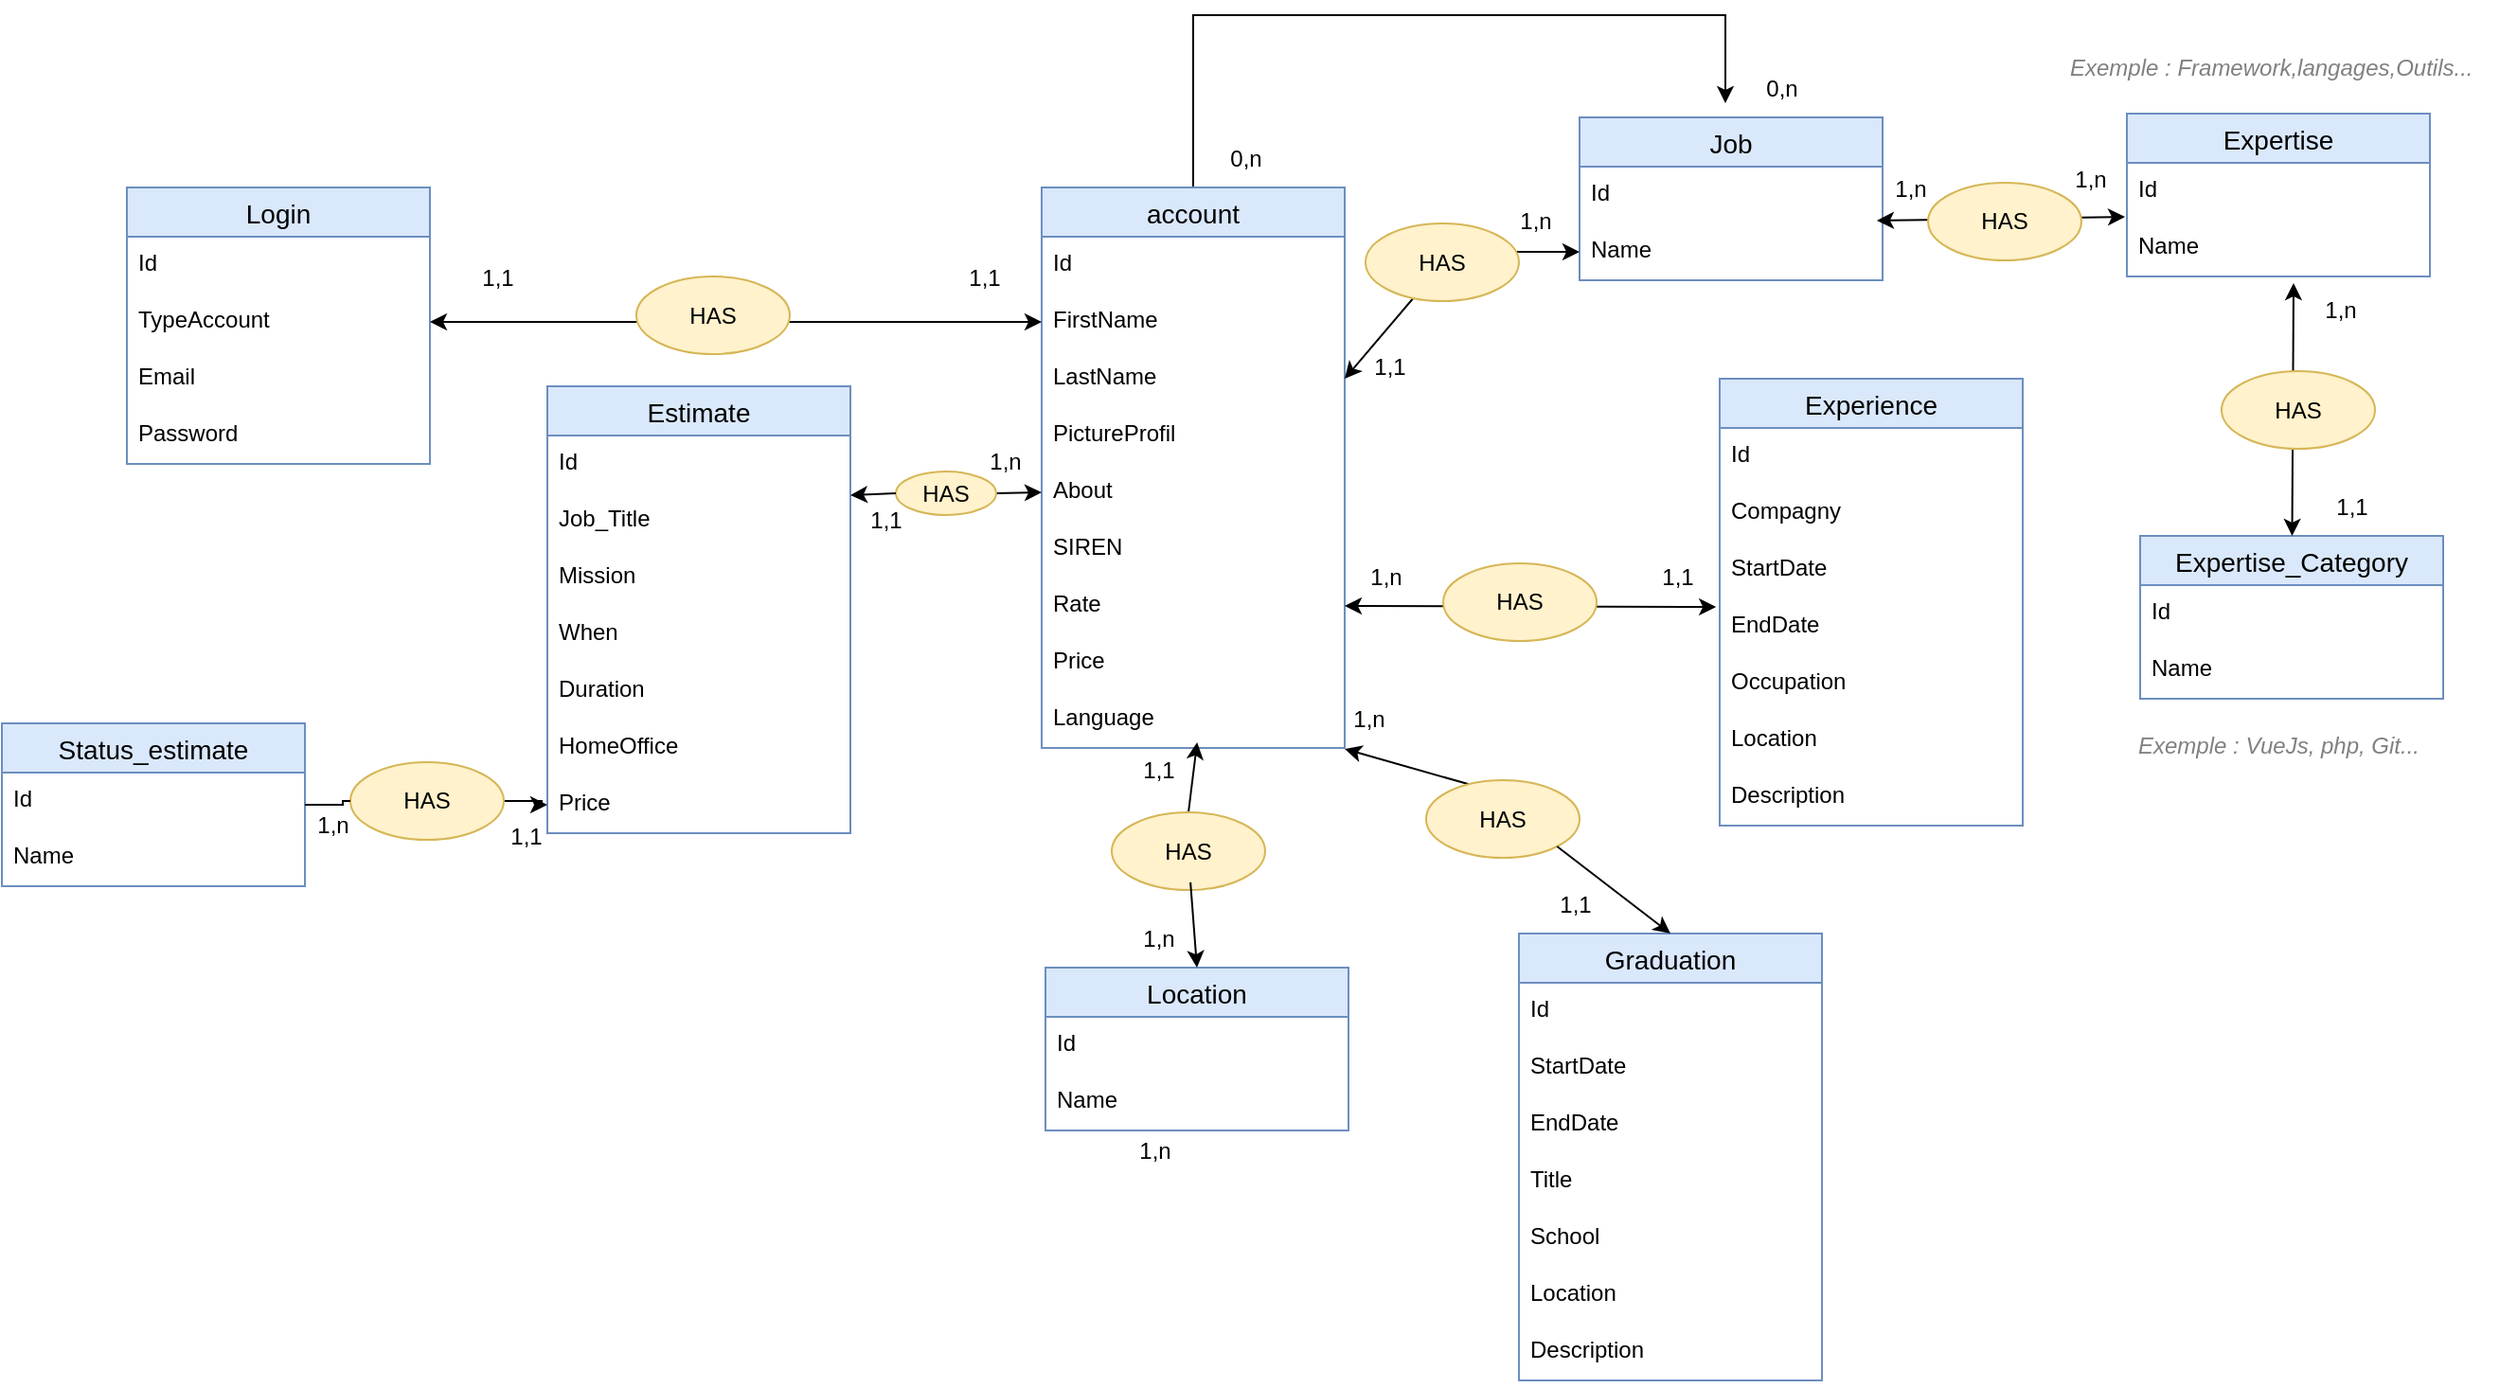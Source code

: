 <mxfile version="17.1.2" type="device" pages="2"><diagram id="mVigwQWhMpdKdHefaD68" name="MCD"><mxGraphModel dx="1438" dy="985" grid="0" gridSize="10" guides="1" tooltips="1" connect="1" arrows="1" fold="1" page="0" pageScale="1" pageWidth="827" pageHeight="1169" math="0" shadow="0"><root><mxCell id="0"/><mxCell id="1" parent="0"/><mxCell id="IZ_guCKE3eKfIHXnUlwK-1" value="Location" style="swimlane;fontStyle=0;childLayout=stackLayout;horizontal=1;startSize=26;horizontalStack=0;resizeParent=1;resizeParentMax=0;resizeLast=0;collapsible=1;marginBottom=0;align=center;fontSize=14;fillColor=#dae8fc;strokeColor=#6c8ebf;" parent="1" vertex="1"><mxGeometry x="287" y="274" width="160" height="86" as="geometry"/></mxCell><mxCell id="IZ_guCKE3eKfIHXnUlwK-2" value="Id" style="text;strokeColor=none;fillColor=none;spacingLeft=4;spacingRight=4;overflow=hidden;rotatable=0;points=[[0,0.5],[1,0.5]];portConstraint=eastwest;fontSize=12;" parent="IZ_guCKE3eKfIHXnUlwK-1" vertex="1"><mxGeometry y="26" width="160" height="30" as="geometry"/></mxCell><mxCell id="IZ_guCKE3eKfIHXnUlwK-3" value="Name" style="text;strokeColor=none;fillColor=none;spacingLeft=4;spacingRight=4;overflow=hidden;rotatable=0;points=[[0,0.5],[1,0.5]];portConstraint=eastwest;fontSize=12;" parent="IZ_guCKE3eKfIHXnUlwK-1" vertex="1"><mxGeometry y="56" width="160" height="30" as="geometry"/></mxCell><mxCell id="IZ_guCKE3eKfIHXnUlwK-5" value="Job" style="swimlane;fontStyle=0;childLayout=stackLayout;horizontal=1;startSize=26;horizontalStack=0;resizeParent=1;resizeParentMax=0;resizeLast=0;collapsible=1;marginBottom=0;align=center;fontSize=14;fillColor=#dae8fc;strokeColor=#6c8ebf;" parent="1" vertex="1"><mxGeometry x="569" y="-175" width="160" height="86" as="geometry"/></mxCell><mxCell id="IZ_guCKE3eKfIHXnUlwK-6" value="Id" style="text;strokeColor=none;fillColor=none;spacingLeft=4;spacingRight=4;overflow=hidden;rotatable=0;points=[[0,0.5],[1,0.5]];portConstraint=eastwest;fontSize=12;" parent="IZ_guCKE3eKfIHXnUlwK-5" vertex="1"><mxGeometry y="26" width="160" height="30" as="geometry"/></mxCell><mxCell id="IZ_guCKE3eKfIHXnUlwK-7" value="Name" style="text;strokeColor=none;fillColor=none;spacingLeft=4;spacingRight=4;overflow=hidden;rotatable=0;points=[[0,0.5],[1,0.5]];portConstraint=eastwest;fontSize=12;" parent="IZ_guCKE3eKfIHXnUlwK-5" vertex="1"><mxGeometry y="56" width="160" height="30" as="geometry"/></mxCell><mxCell id="TagqYiQ91vxFry6hOGJ6-1" style="edgeStyle=orthogonalEdgeStyle;rounded=0;orthogonalLoop=1;jettySize=auto;html=1;entryX=0;entryY=0.75;entryDx=0;entryDy=0;" edge="1" parent="1" source="IZ_guCKE3eKfIHXnUlwK-9" target="ZhbzlIK5PnIrfzqopKbt-7"><mxGeometry relative="1" as="geometry"><Array as="points"><mxPoint x="365" y="-229"/><mxPoint x="646" y="-229"/></Array></mxGeometry></mxCell><mxCell id="IZ_guCKE3eKfIHXnUlwK-9" value="account" style="swimlane;fontStyle=0;childLayout=stackLayout;horizontal=1;startSize=26;horizontalStack=0;resizeParent=1;resizeParentMax=0;resizeLast=0;collapsible=1;marginBottom=0;align=center;fontSize=14;fillColor=#dae8fc;strokeColor=#6c8ebf;" parent="1" vertex="1"><mxGeometry x="285" y="-138" width="160" height="296" as="geometry"/></mxCell><mxCell id="IZ_guCKE3eKfIHXnUlwK-10" value="Id" style="text;strokeColor=none;fillColor=none;spacingLeft=4;spacingRight=4;overflow=hidden;rotatable=0;points=[[0,0.5],[1,0.5]];portConstraint=eastwest;fontSize=12;" parent="IZ_guCKE3eKfIHXnUlwK-9" vertex="1"><mxGeometry y="26" width="160" height="30" as="geometry"/></mxCell><mxCell id="IZ_guCKE3eKfIHXnUlwK-11" value="FirstName" style="text;strokeColor=none;fillColor=none;spacingLeft=4;spacingRight=4;overflow=hidden;rotatable=0;points=[[0,0.5],[1,0.5]];portConstraint=eastwest;fontSize=12;" parent="IZ_guCKE3eKfIHXnUlwK-9" vertex="1"><mxGeometry y="56" width="160" height="30" as="geometry"/></mxCell><mxCell id="IZ_guCKE3eKfIHXnUlwK-12" value="LastName" style="text;strokeColor=none;fillColor=none;spacingLeft=4;spacingRight=4;overflow=hidden;rotatable=0;points=[[0,0.5],[1,0.5]];portConstraint=eastwest;fontSize=12;" parent="IZ_guCKE3eKfIHXnUlwK-9" vertex="1"><mxGeometry y="86" width="160" height="30" as="geometry"/></mxCell><mxCell id="IZ_guCKE3eKfIHXnUlwK-14" value="PictureProfil" style="text;strokeColor=none;fillColor=none;spacingLeft=4;spacingRight=4;overflow=hidden;rotatable=0;points=[[0,0.5],[1,0.5]];portConstraint=eastwest;fontSize=12;" parent="IZ_guCKE3eKfIHXnUlwK-9" vertex="1"><mxGeometry y="116" width="160" height="30" as="geometry"/></mxCell><mxCell id="IZ_guCKE3eKfIHXnUlwK-42" value="About" style="text;strokeColor=none;fillColor=none;spacingLeft=4;spacingRight=4;overflow=hidden;rotatable=0;points=[[0,0.5],[1,0.5]];portConstraint=eastwest;fontSize=12;" parent="IZ_guCKE3eKfIHXnUlwK-9" vertex="1"><mxGeometry y="146" width="160" height="30" as="geometry"/></mxCell><mxCell id="IZ_guCKE3eKfIHXnUlwK-82" value="SIREN" style="text;strokeColor=none;fillColor=none;spacingLeft=4;spacingRight=4;overflow=hidden;rotatable=0;points=[[0,0.5],[1,0.5]];portConstraint=eastwest;fontSize=12;" parent="IZ_guCKE3eKfIHXnUlwK-9" vertex="1"><mxGeometry y="176" width="160" height="30" as="geometry"/></mxCell><mxCell id="IZ_guCKE3eKfIHXnUlwK-84" value="Rate" style="text;strokeColor=none;fillColor=none;spacingLeft=4;spacingRight=4;overflow=hidden;rotatable=0;points=[[0,0.5],[1,0.5]];portConstraint=eastwest;fontSize=12;" parent="IZ_guCKE3eKfIHXnUlwK-9" vertex="1"><mxGeometry y="206" width="160" height="30" as="geometry"/></mxCell><mxCell id="IZ_guCKE3eKfIHXnUlwK-20" value="Price" style="text;strokeColor=none;fillColor=none;spacingLeft=4;spacingRight=4;overflow=hidden;rotatable=0;points=[[0,0.5],[1,0.5]];portConstraint=eastwest;fontSize=12;" parent="IZ_guCKE3eKfIHXnUlwK-9" vertex="1"><mxGeometry y="236" width="160" height="30" as="geometry"/></mxCell><mxCell id="IZ_guCKE3eKfIHXnUlwK-101" value="Language" style="text;strokeColor=none;fillColor=none;spacingLeft=4;spacingRight=4;overflow=hidden;rotatable=0;points=[[0,0.5],[1,0.5]];portConstraint=eastwest;fontSize=12;" parent="IZ_guCKE3eKfIHXnUlwK-9" vertex="1"><mxGeometry y="266" width="160" height="30" as="geometry"/></mxCell><mxCell id="IZ_guCKE3eKfIHXnUlwK-16" value="Login" style="swimlane;fontStyle=0;childLayout=stackLayout;horizontal=1;startSize=26;horizontalStack=0;resizeParent=1;resizeParentMax=0;resizeLast=0;collapsible=1;marginBottom=0;align=center;fontSize=14;fillColor=#dae8fc;strokeColor=#6c8ebf;" parent="1" vertex="1"><mxGeometry x="-198" y="-138" width="160" height="146" as="geometry"/></mxCell><mxCell id="IZ_guCKE3eKfIHXnUlwK-17" value="Id" style="text;strokeColor=none;fillColor=none;spacingLeft=4;spacingRight=4;overflow=hidden;rotatable=0;points=[[0,0.5],[1,0.5]];portConstraint=eastwest;fontSize=12;" parent="IZ_guCKE3eKfIHXnUlwK-16" vertex="1"><mxGeometry y="26" width="160" height="30" as="geometry"/></mxCell><mxCell id="IZ_guCKE3eKfIHXnUlwK-18" value="TypeAccount" style="text;strokeColor=none;fillColor=none;spacingLeft=4;spacingRight=4;overflow=hidden;rotatable=0;points=[[0,0.5],[1,0.5]];portConstraint=eastwest;fontSize=12;" parent="IZ_guCKE3eKfIHXnUlwK-16" vertex="1"><mxGeometry y="56" width="160" height="30" as="geometry"/></mxCell><mxCell id="IZ_guCKE3eKfIHXnUlwK-69" value="Email" style="text;strokeColor=none;fillColor=none;spacingLeft=4;spacingRight=4;overflow=hidden;rotatable=0;points=[[0,0.5],[1,0.5]];portConstraint=eastwest;fontSize=12;" parent="IZ_guCKE3eKfIHXnUlwK-16" vertex="1"><mxGeometry y="86" width="160" height="30" as="geometry"/></mxCell><mxCell id="IZ_guCKE3eKfIHXnUlwK-19" value="Password" style="text;strokeColor=none;fillColor=none;spacingLeft=4;spacingRight=4;overflow=hidden;rotatable=0;points=[[0,0.5],[1,0.5]];portConstraint=eastwest;fontSize=12;" parent="IZ_guCKE3eKfIHXnUlwK-16" vertex="1"><mxGeometry y="116" width="160" height="30" as="geometry"/></mxCell><mxCell id="IZ_guCKE3eKfIHXnUlwK-21" value="Experience" style="swimlane;fontStyle=0;childLayout=stackLayout;horizontal=1;startSize=26;horizontalStack=0;resizeParent=1;resizeParentMax=0;resizeLast=0;collapsible=1;marginBottom=0;align=center;fontSize=14;fillColor=#dae8fc;strokeColor=#6c8ebf;" parent="1" vertex="1"><mxGeometry x="643" y="-37" width="160" height="236" as="geometry"/></mxCell><mxCell id="IZ_guCKE3eKfIHXnUlwK-22" value="Id" style="text;strokeColor=none;fillColor=none;spacingLeft=4;spacingRight=4;overflow=hidden;rotatable=0;points=[[0,0.5],[1,0.5]];portConstraint=eastwest;fontSize=12;" parent="IZ_guCKE3eKfIHXnUlwK-21" vertex="1"><mxGeometry y="26" width="160" height="30" as="geometry"/></mxCell><mxCell id="IZ_guCKE3eKfIHXnUlwK-23" value="Compagny" style="text;strokeColor=none;fillColor=none;spacingLeft=4;spacingRight=4;overflow=hidden;rotatable=0;points=[[0,0.5],[1,0.5]];portConstraint=eastwest;fontSize=12;" parent="IZ_guCKE3eKfIHXnUlwK-21" vertex="1"><mxGeometry y="56" width="160" height="30" as="geometry"/></mxCell><mxCell id="IZ_guCKE3eKfIHXnUlwK-24" value="StartDate" style="text;strokeColor=none;fillColor=none;spacingLeft=4;spacingRight=4;overflow=hidden;rotatable=0;points=[[0,0.5],[1,0.5]];portConstraint=eastwest;fontSize=12;" parent="IZ_guCKE3eKfIHXnUlwK-21" vertex="1"><mxGeometry y="86" width="160" height="30" as="geometry"/></mxCell><mxCell id="IZ_guCKE3eKfIHXnUlwK-25" value="EndDate" style="text;strokeColor=none;fillColor=none;spacingLeft=4;spacingRight=4;overflow=hidden;rotatable=0;points=[[0,0.5],[1,0.5]];portConstraint=eastwest;fontSize=12;" parent="IZ_guCKE3eKfIHXnUlwK-21" vertex="1"><mxGeometry y="116" width="160" height="30" as="geometry"/></mxCell><mxCell id="IZ_guCKE3eKfIHXnUlwK-26" value="Occupation" style="text;strokeColor=none;fillColor=none;spacingLeft=4;spacingRight=4;overflow=hidden;rotatable=0;points=[[0,0.5],[1,0.5]];portConstraint=eastwest;fontSize=12;" parent="IZ_guCKE3eKfIHXnUlwK-21" vertex="1"><mxGeometry y="146" width="160" height="30" as="geometry"/></mxCell><mxCell id="IZ_guCKE3eKfIHXnUlwK-27" value="Location" style="text;strokeColor=none;fillColor=none;spacingLeft=4;spacingRight=4;overflow=hidden;rotatable=0;points=[[0,0.5],[1,0.5]];portConstraint=eastwest;fontSize=12;" parent="IZ_guCKE3eKfIHXnUlwK-21" vertex="1"><mxGeometry y="176" width="160" height="30" as="geometry"/></mxCell><mxCell id="IZ_guCKE3eKfIHXnUlwK-28" value="Description" style="text;strokeColor=none;fillColor=none;spacingLeft=4;spacingRight=4;overflow=hidden;rotatable=0;points=[[0,0.5],[1,0.5]];portConstraint=eastwest;fontSize=12;" parent="IZ_guCKE3eKfIHXnUlwK-21" vertex="1"><mxGeometry y="206" width="160" height="30" as="geometry"/></mxCell><mxCell id="IZ_guCKE3eKfIHXnUlwK-43" value="Expertise" style="swimlane;fontStyle=0;childLayout=stackLayout;horizontal=1;startSize=26;horizontalStack=0;resizeParent=1;resizeParentMax=0;resizeLast=0;collapsible=1;marginBottom=0;align=center;fontSize=14;fillColor=#dae8fc;strokeColor=#6c8ebf;" parent="1" vertex="1"><mxGeometry x="858" y="-177" width="160" height="86" as="geometry"/></mxCell><mxCell id="IZ_guCKE3eKfIHXnUlwK-44" value="Id" style="text;strokeColor=none;fillColor=none;spacingLeft=4;spacingRight=4;overflow=hidden;rotatable=0;points=[[0,0.5],[1,0.5]];portConstraint=eastwest;fontSize=12;" parent="IZ_guCKE3eKfIHXnUlwK-43" vertex="1"><mxGeometry y="26" width="160" height="30" as="geometry"/></mxCell><mxCell id="IZ_guCKE3eKfIHXnUlwK-50" value="Name" style="text;strokeColor=none;fillColor=none;spacingLeft=4;spacingRight=4;overflow=hidden;rotatable=0;points=[[0,0.5],[1,0.5]];portConstraint=eastwest;fontSize=12;" parent="IZ_guCKE3eKfIHXnUlwK-43" vertex="1"><mxGeometry y="56" width="160" height="30" as="geometry"/></mxCell><mxCell id="IZ_guCKE3eKfIHXnUlwK-61" value="Expertise_Category" style="swimlane;fontStyle=0;childLayout=stackLayout;horizontal=1;startSize=26;horizontalStack=0;resizeParent=1;resizeParentMax=0;resizeLast=0;collapsible=1;marginBottom=0;align=center;fontSize=14;fillColor=#dae8fc;strokeColor=#6c8ebf;" parent="1" vertex="1"><mxGeometry x="865" y="46" width="160" height="86" as="geometry"/></mxCell><mxCell id="IZ_guCKE3eKfIHXnUlwK-62" value="Id" style="text;strokeColor=none;fillColor=none;spacingLeft=4;spacingRight=4;overflow=hidden;rotatable=0;points=[[0,0.5],[1,0.5]];portConstraint=eastwest;fontSize=12;" parent="IZ_guCKE3eKfIHXnUlwK-61" vertex="1"><mxGeometry y="26" width="160" height="30" as="geometry"/></mxCell><mxCell id="IZ_guCKE3eKfIHXnUlwK-63" value="Name" style="text;strokeColor=none;fillColor=none;spacingLeft=4;spacingRight=4;overflow=hidden;rotatable=0;points=[[0,0.5],[1,0.5]];portConstraint=eastwest;fontSize=12;" parent="IZ_guCKE3eKfIHXnUlwK-61" vertex="1"><mxGeometry y="56" width="160" height="30" as="geometry"/></mxCell><mxCell id="IZ_guCKE3eKfIHXnUlwK-65" value="Exemple : Framework,langages,Outils..." style="text;strokeColor=none;fillColor=none;spacingLeft=4;spacingRight=4;overflow=hidden;rotatable=0;points=[[0,0.5],[1,0.5]];portConstraint=eastwest;fontSize=12;fontColor=#808080;fontStyle=2" parent="1" vertex="1"><mxGeometry x="822" y="-215" width="232" height="30" as="geometry"/></mxCell><mxCell id="IZ_guCKE3eKfIHXnUlwK-66" value="Exemple : VueJs, php, Git..." style="text;strokeColor=none;fillColor=none;spacingLeft=4;spacingRight=4;overflow=hidden;rotatable=0;points=[[0,0.5],[1,0.5]];portConstraint=eastwest;fontSize=12;fontColor=#808080;fontStyle=2" parent="1" vertex="1"><mxGeometry x="858" y="143" width="196" height="30" as="geometry"/></mxCell><mxCell id="IZ_guCKE3eKfIHXnUlwK-70" value="Graduation" style="swimlane;fontStyle=0;childLayout=stackLayout;horizontal=1;startSize=26;horizontalStack=0;resizeParent=1;resizeParentMax=0;resizeLast=0;collapsible=1;marginBottom=0;align=center;fontSize=14;fillColor=#dae8fc;strokeColor=#6c8ebf;" parent="1" vertex="1"><mxGeometry x="537" y="256" width="160" height="236" as="geometry"/></mxCell><mxCell id="IZ_guCKE3eKfIHXnUlwK-71" value="Id" style="text;strokeColor=none;fillColor=none;spacingLeft=4;spacingRight=4;overflow=hidden;rotatable=0;points=[[0,0.5],[1,0.5]];portConstraint=eastwest;fontSize=12;" parent="IZ_guCKE3eKfIHXnUlwK-70" vertex="1"><mxGeometry y="26" width="160" height="30" as="geometry"/></mxCell><mxCell id="IZ_guCKE3eKfIHXnUlwK-73" value="StartDate" style="text;strokeColor=none;fillColor=none;spacingLeft=4;spacingRight=4;overflow=hidden;rotatable=0;points=[[0,0.5],[1,0.5]];portConstraint=eastwest;fontSize=12;" parent="IZ_guCKE3eKfIHXnUlwK-70" vertex="1"><mxGeometry y="56" width="160" height="30" as="geometry"/></mxCell><mxCell id="IZ_guCKE3eKfIHXnUlwK-74" value="EndDate" style="text;strokeColor=none;fillColor=none;spacingLeft=4;spacingRight=4;overflow=hidden;rotatable=0;points=[[0,0.5],[1,0.5]];portConstraint=eastwest;fontSize=12;" parent="IZ_guCKE3eKfIHXnUlwK-70" vertex="1"><mxGeometry y="86" width="160" height="30" as="geometry"/></mxCell><mxCell id="IZ_guCKE3eKfIHXnUlwK-75" value="Title" style="text;strokeColor=none;fillColor=none;spacingLeft=4;spacingRight=4;overflow=hidden;rotatable=0;points=[[0,0.5],[1,0.5]];portConstraint=eastwest;fontSize=12;" parent="IZ_guCKE3eKfIHXnUlwK-70" vertex="1"><mxGeometry y="116" width="160" height="30" as="geometry"/></mxCell><mxCell id="IZ_guCKE3eKfIHXnUlwK-78" value="School" style="text;strokeColor=none;fillColor=none;spacingLeft=4;spacingRight=4;overflow=hidden;rotatable=0;points=[[0,0.5],[1,0.5]];portConstraint=eastwest;fontSize=12;" parent="IZ_guCKE3eKfIHXnUlwK-70" vertex="1"><mxGeometry y="146" width="160" height="30" as="geometry"/></mxCell><mxCell id="IZ_guCKE3eKfIHXnUlwK-76" value="Location" style="text;strokeColor=none;fillColor=none;spacingLeft=4;spacingRight=4;overflow=hidden;rotatable=0;points=[[0,0.5],[1,0.5]];portConstraint=eastwest;fontSize=12;" parent="IZ_guCKE3eKfIHXnUlwK-70" vertex="1"><mxGeometry y="176" width="160" height="30" as="geometry"/></mxCell><mxCell id="IZ_guCKE3eKfIHXnUlwK-77" value="Description" style="text;strokeColor=none;fillColor=none;spacingLeft=4;spacingRight=4;overflow=hidden;rotatable=0;points=[[0,0.5],[1,0.5]];portConstraint=eastwest;fontSize=12;" parent="IZ_guCKE3eKfIHXnUlwK-70" vertex="1"><mxGeometry y="206" width="160" height="30" as="geometry"/></mxCell><mxCell id="IZ_guCKE3eKfIHXnUlwK-88" value="Estimate" style="swimlane;fontStyle=0;childLayout=stackLayout;horizontal=1;startSize=26;horizontalStack=0;resizeParent=1;resizeParentMax=0;resizeLast=0;collapsible=1;marginBottom=0;align=center;fontSize=14;fillColor=#dae8fc;strokeColor=#6c8ebf;" parent="1" vertex="1"><mxGeometry x="24" y="-33" width="160" height="236" as="geometry"/></mxCell><mxCell id="IZ_guCKE3eKfIHXnUlwK-89" value="Id" style="text;strokeColor=none;fillColor=none;spacingLeft=4;spacingRight=4;overflow=hidden;rotatable=0;points=[[0,0.5],[1,0.5]];portConstraint=eastwest;fontSize=12;" parent="IZ_guCKE3eKfIHXnUlwK-88" vertex="1"><mxGeometry y="26" width="160" height="30" as="geometry"/></mxCell><mxCell id="IZ_guCKE3eKfIHXnUlwK-90" value="Job_Title" style="text;strokeColor=none;fillColor=none;spacingLeft=4;spacingRight=4;overflow=hidden;rotatable=0;points=[[0,0.5],[1,0.5]];portConstraint=eastwest;fontSize=12;" parent="IZ_guCKE3eKfIHXnUlwK-88" vertex="1"><mxGeometry y="56" width="160" height="30" as="geometry"/></mxCell><mxCell id="IZ_guCKE3eKfIHXnUlwK-91" value="Mission" style="text;strokeColor=none;fillColor=none;spacingLeft=4;spacingRight=4;overflow=hidden;rotatable=0;points=[[0,0.5],[1,0.5]];portConstraint=eastwest;fontSize=12;" parent="IZ_guCKE3eKfIHXnUlwK-88" vertex="1"><mxGeometry y="86" width="160" height="30" as="geometry"/></mxCell><mxCell id="IZ_guCKE3eKfIHXnUlwK-93" value="When" style="text;strokeColor=none;fillColor=none;spacingLeft=4;spacingRight=4;overflow=hidden;rotatable=0;points=[[0,0.5],[1,0.5]];portConstraint=eastwest;fontSize=12;" parent="IZ_guCKE3eKfIHXnUlwK-88" vertex="1"><mxGeometry y="116" width="160" height="30" as="geometry"/></mxCell><mxCell id="IZ_guCKE3eKfIHXnUlwK-94" value="Duration" style="text;strokeColor=none;fillColor=none;spacingLeft=4;spacingRight=4;overflow=hidden;rotatable=0;points=[[0,0.5],[1,0.5]];portConstraint=eastwest;fontSize=12;" parent="IZ_guCKE3eKfIHXnUlwK-88" vertex="1"><mxGeometry y="146" width="160" height="30" as="geometry"/></mxCell><mxCell id="IZ_guCKE3eKfIHXnUlwK-95" value="HomeOffice" style="text;strokeColor=none;fillColor=none;spacingLeft=4;spacingRight=4;overflow=hidden;rotatable=0;points=[[0,0.5],[1,0.5]];portConstraint=eastwest;fontSize=12;" parent="IZ_guCKE3eKfIHXnUlwK-88" vertex="1"><mxGeometry y="176" width="160" height="30" as="geometry"/></mxCell><mxCell id="IZ_guCKE3eKfIHXnUlwK-100" value="Price" style="text;strokeColor=none;fillColor=none;spacingLeft=4;spacingRight=4;overflow=hidden;rotatable=0;points=[[0,0.5],[1,0.5]];portConstraint=eastwest;fontSize=12;" parent="IZ_guCKE3eKfIHXnUlwK-88" vertex="1"><mxGeometry y="206" width="160" height="30" as="geometry"/></mxCell><mxCell id="IZ_guCKE3eKfIHXnUlwK-103" value="" style="endArrow=classic;startArrow=classic;html=1;rounded=0;fontColor=#808080;exitX=1;exitY=0.5;exitDx=0;exitDy=0;entryX=0;entryY=0.5;entryDx=0;entryDy=0;" parent="1" source="IZ_guCKE3eKfIHXnUlwK-18" target="IZ_guCKE3eKfIHXnUlwK-11" edge="1"><mxGeometry width="50" height="50" relative="1" as="geometry"><mxPoint x="420" y="301" as="sourcePoint"/><mxPoint x="470" y="251" as="targetPoint"/></mxGeometry></mxCell><mxCell id="IZ_guCKE3eKfIHXnUlwK-105" value="" style="endArrow=classic;startArrow=none;html=1;rounded=0;fontColor=#808080;entryX=0;entryY=0.5;entryDx=0;entryDy=0;exitX=1;exitY=0.5;exitDx=0;exitDy=0;" parent="1" source="IZ_guCKE3eKfIHXnUlwK-143" target="IZ_guCKE3eKfIHXnUlwK-42" edge="1"><mxGeometry width="50" height="50" relative="1" as="geometry"><mxPoint x="183" y="93" as="sourcePoint"/><mxPoint x="467" y="179" as="targetPoint"/></mxGeometry></mxCell><mxCell id="IZ_guCKE3eKfIHXnUlwK-107" value="" style="endArrow=classic;startArrow=none;html=1;rounded=0;fontColor=#808080;exitX=0.305;exitY=0.068;exitDx=0;exitDy=0;entryX=1;entryY=1.017;entryDx=0;entryDy=0;entryPerimeter=0;exitPerimeter=0;" parent="1" source="IZ_guCKE3eKfIHXnUlwK-149" target="IZ_guCKE3eKfIHXnUlwK-101" edge="1"><mxGeometry width="50" height="50" relative="1" as="geometry"><mxPoint x="417" y="229" as="sourcePoint"/><mxPoint x="392" y="212" as="targetPoint"/></mxGeometry></mxCell><mxCell id="IZ_guCKE3eKfIHXnUlwK-108" value="" style="endArrow=classic;startArrow=classic;html=1;rounded=0;fontColor=#808080;entryX=-0.012;entryY=0.15;entryDx=0;entryDy=0;entryPerimeter=0;exitX=1;exitY=0.5;exitDx=0;exitDy=0;" parent="1" source="IZ_guCKE3eKfIHXnUlwK-84" target="IZ_guCKE3eKfIHXnUlwK-25" edge="1"><mxGeometry width="50" height="50" relative="1" as="geometry"><mxPoint x="417" y="229" as="sourcePoint"/><mxPoint x="467" y="179" as="targetPoint"/></mxGeometry></mxCell><mxCell id="IZ_guCKE3eKfIHXnUlwK-110" value="" style="endArrow=classic;startArrow=classic;html=1;rounded=0;fontColor=#808080;entryX=0.55;entryY=1.117;entryDx=0;entryDy=0;entryPerimeter=0;" parent="1" source="IZ_guCKE3eKfIHXnUlwK-61" target="IZ_guCKE3eKfIHXnUlwK-50" edge="1"><mxGeometry width="50" height="50" relative="1" as="geometry"><mxPoint x="417" y="104" as="sourcePoint"/><mxPoint x="467" y="54" as="targetPoint"/></mxGeometry></mxCell><mxCell id="IZ_guCKE3eKfIHXnUlwK-111" value="" style="endArrow=classic;startArrow=none;html=1;rounded=0;fontColor=#808080;exitX=0.5;exitY=0;exitDx=0;exitDy=0;entryX=0.513;entryY=0.9;entryDx=0;entryDy=0;entryPerimeter=0;" parent="1" source="IZ_guCKE3eKfIHXnUlwK-145" target="IZ_guCKE3eKfIHXnUlwK-101" edge="1"><mxGeometry width="50" height="50" relative="1" as="geometry"><mxPoint x="417" y="229" as="sourcePoint"/><mxPoint x="467" y="179" as="targetPoint"/></mxGeometry></mxCell><mxCell id="IZ_guCKE3eKfIHXnUlwK-113" value="1,1" style="text;html=1;strokeColor=none;fillColor=none;align=center;verticalAlign=middle;whiteSpace=wrap;rounded=0;fontColor=#000000;" parent="1" vertex="1"><mxGeometry x="-32" y="-105" width="60" height="30" as="geometry"/></mxCell><mxCell id="IZ_guCKE3eKfIHXnUlwK-114" value="1,1" style="text;html=1;strokeColor=none;fillColor=none;align=center;verticalAlign=middle;whiteSpace=wrap;rounded=0;fontColor=#000000;" parent="1" vertex="1"><mxGeometry x="225" y="-105" width="60" height="30" as="geometry"/></mxCell><mxCell id="IZ_guCKE3eKfIHXnUlwK-117" value="1,1" style="text;html=1;strokeColor=none;fillColor=none;align=center;verticalAlign=middle;whiteSpace=wrap;rounded=0;fontColor=#000000;" parent="1" vertex="1"><mxGeometry x="173" y="23" width="60" height="30" as="geometry"/></mxCell><mxCell id="IZ_guCKE3eKfIHXnUlwK-119" value="1,1" style="text;html=1;strokeColor=none;fillColor=none;align=center;verticalAlign=middle;whiteSpace=wrap;rounded=0;fontColor=#000000;" parent="1" vertex="1"><mxGeometry x="317" y="155" width="60" height="30" as="geometry"/></mxCell><mxCell id="IZ_guCKE3eKfIHXnUlwK-120" value="1,n" style="text;html=1;strokeColor=none;fillColor=none;align=center;verticalAlign=middle;whiteSpace=wrap;rounded=0;fontColor=#000000;" parent="1" vertex="1"><mxGeometry x="317" y="244" width="60" height="30" as="geometry"/></mxCell><mxCell id="IZ_guCKE3eKfIHXnUlwK-121" value="1,n" style="text;html=1;strokeColor=none;fillColor=none;align=center;verticalAlign=middle;whiteSpace=wrap;rounded=0;fontColor=#000000;" parent="1" vertex="1"><mxGeometry x="315" y="356" width="60" height="30" as="geometry"/></mxCell><mxCell id="IZ_guCKE3eKfIHXnUlwK-123" value="1,1" style="text;html=1;strokeColor=none;fillColor=none;align=center;verticalAlign=middle;whiteSpace=wrap;rounded=0;fontColor=#000000;" parent="1" vertex="1"><mxGeometry x="537" y="226" width="60" height="30" as="geometry"/></mxCell><mxCell id="IZ_guCKE3eKfIHXnUlwK-124" value="1,n" style="text;html=1;strokeColor=none;fillColor=none;align=center;verticalAlign=middle;whiteSpace=wrap;rounded=0;fontColor=#000000;" parent="1" vertex="1"><mxGeometry x="437" y="135" width="42" height="16" as="geometry"/></mxCell><mxCell id="IZ_guCKE3eKfIHXnUlwK-125" value="1,n" style="text;html=1;strokeColor=none;fillColor=none;align=center;verticalAlign=middle;whiteSpace=wrap;rounded=0;fontColor=#000000;" parent="1" vertex="1"><mxGeometry x="437" y="53" width="60" height="30" as="geometry"/></mxCell><mxCell id="IZ_guCKE3eKfIHXnUlwK-127" value="1,1" style="text;html=1;strokeColor=none;fillColor=none;align=center;verticalAlign=middle;whiteSpace=wrap;rounded=0;fontColor=#000000;" parent="1" vertex="1"><mxGeometry x="591" y="53" width="60" height="30" as="geometry"/></mxCell><mxCell id="IZ_guCKE3eKfIHXnUlwK-128" value="1,1" style="text;html=1;strokeColor=none;fillColor=none;align=center;verticalAlign=middle;whiteSpace=wrap;rounded=0;fontColor=#000000;" parent="1" vertex="1"><mxGeometry x="439" y="-58" width="60" height="30" as="geometry"/></mxCell><mxCell id="IZ_guCKE3eKfIHXnUlwK-129" value="" style="endArrow=classic;startArrow=classic;html=1;rounded=0;fontColor=#000000;entryX=0;entryY=0.5;entryDx=0;entryDy=0;exitX=1;exitY=0.5;exitDx=0;exitDy=0;" parent="1" source="IZ_guCKE3eKfIHXnUlwK-12" target="IZ_guCKE3eKfIHXnUlwK-7" edge="1"><mxGeometry width="50" height="50" relative="1" as="geometry"><mxPoint x="417" y="104" as="sourcePoint"/><mxPoint x="467" y="54" as="targetPoint"/><Array as="points"><mxPoint x="502" y="-104"/></Array></mxGeometry></mxCell><mxCell id="IZ_guCKE3eKfIHXnUlwK-130" value="1,n" style="text;html=1;strokeColor=none;fillColor=none;align=center;verticalAlign=middle;whiteSpace=wrap;rounded=0;fontColor=#000000;" parent="1" vertex="1"><mxGeometry x="516" y="-135" width="60" height="30" as="geometry"/></mxCell><mxCell id="IZ_guCKE3eKfIHXnUlwK-131" value="" style="endArrow=classic;startArrow=classic;html=1;rounded=0;fontColor=#808080;entryX=-0.006;entryY=0.95;entryDx=0;entryDy=0;entryPerimeter=0;exitX=0.981;exitY=-0.05;exitDx=0;exitDy=0;exitPerimeter=0;" parent="1" source="IZ_guCKE3eKfIHXnUlwK-7" target="IZ_guCKE3eKfIHXnUlwK-44" edge="1"><mxGeometry width="50" height="50" relative="1" as="geometry"><mxPoint x="661.92" y="-132.62" as="sourcePoint"/><mxPoint x="858.0" y="-132.12" as="targetPoint"/></mxGeometry></mxCell><mxCell id="IZ_guCKE3eKfIHXnUlwK-132" value="1,n" style="text;html=1;strokeColor=none;fillColor=none;align=center;verticalAlign=middle;whiteSpace=wrap;rounded=0;fontColor=#000000;" parent="1" vertex="1"><mxGeometry x="250" y="-2" width="32" height="18" as="geometry"/></mxCell><mxCell id="IZ_guCKE3eKfIHXnUlwK-134" value="1,n" style="text;html=1;strokeColor=none;fillColor=none;align=center;verticalAlign=middle;whiteSpace=wrap;rounded=0;fontColor=#000000;" parent="1" vertex="1"><mxGeometry x="714" y="-152" width="60" height="30" as="geometry"/></mxCell><mxCell id="IZ_guCKE3eKfIHXnUlwK-136" value="1,n" style="text;html=1;strokeColor=none;fillColor=none;align=center;verticalAlign=middle;whiteSpace=wrap;rounded=0;fontColor=#000000;" parent="1" vertex="1"><mxGeometry x="809" y="-157" width="60" height="30" as="geometry"/></mxCell><mxCell id="IZ_guCKE3eKfIHXnUlwK-137" value="1,n" style="text;html=1;strokeColor=none;fillColor=none;align=center;verticalAlign=middle;whiteSpace=wrap;rounded=0;fontColor=#000000;" parent="1" vertex="1"><mxGeometry x="941" y="-88" width="60" height="30" as="geometry"/></mxCell><mxCell id="IZ_guCKE3eKfIHXnUlwK-138" value="1,1" style="text;html=1;strokeColor=none;fillColor=none;align=center;verticalAlign=middle;whiteSpace=wrap;rounded=0;fontColor=#000000;" parent="1" vertex="1"><mxGeometry x="947" y="16" width="60" height="30" as="geometry"/></mxCell><mxCell id="IZ_guCKE3eKfIHXnUlwK-139" value="HAS" style="ellipse;whiteSpace=wrap;html=1;fillColor=#fff2cc;strokeColor=#d6b656;" parent="1" vertex="1"><mxGeometry x="71" y="-91" width="81" height="41" as="geometry"/></mxCell><mxCell id="IZ_guCKE3eKfIHXnUlwK-143" value="HAS" style="ellipse;whiteSpace=wrap;html=1;fillColor=#fff2cc;strokeColor=#d6b656;" parent="1" vertex="1"><mxGeometry x="208" y="12" width="53" height="23" as="geometry"/></mxCell><mxCell id="IZ_guCKE3eKfIHXnUlwK-144" value="" style="endArrow=none;startArrow=classic;html=1;rounded=0;fontColor=#808080;entryX=0;entryY=0.5;entryDx=0;entryDy=0;exitX=1;exitY=0.05;exitDx=0;exitDy=0;exitPerimeter=0;" parent="1" source="IZ_guCKE3eKfIHXnUlwK-90" target="IZ_guCKE3eKfIHXnUlwK-143" edge="1"><mxGeometry width="50" height="50" relative="1" as="geometry"><mxPoint x="184" y="24.5" as="sourcePoint"/><mxPoint x="285" y="23" as="targetPoint"/></mxGeometry></mxCell><mxCell id="IZ_guCKE3eKfIHXnUlwK-145" value="HAS" style="ellipse;whiteSpace=wrap;html=1;fillColor=#fff2cc;strokeColor=#d6b656;" parent="1" vertex="1"><mxGeometry x="322" y="192" width="81" height="41" as="geometry"/></mxCell><mxCell id="IZ_guCKE3eKfIHXnUlwK-146" value="" style="endArrow=none;startArrow=classic;html=1;rounded=0;fontColor=#808080;exitX=0.5;exitY=0;exitDx=0;exitDy=0;entryX=0.513;entryY=0.9;entryDx=0;entryDy=0;entryPerimeter=0;" parent="1" source="IZ_guCKE3eKfIHXnUlwK-1" target="IZ_guCKE3eKfIHXnUlwK-145" edge="1"><mxGeometry width="50" height="50" relative="1" as="geometry"><mxPoint x="367" y="274" as="sourcePoint"/><mxPoint x="367.08" y="155" as="targetPoint"/></mxGeometry></mxCell><mxCell id="IZ_guCKE3eKfIHXnUlwK-147" value="HAS" style="ellipse;whiteSpace=wrap;html=1;fillColor=#fff2cc;strokeColor=#d6b656;" parent="1" vertex="1"><mxGeometry x="456" y="-119" width="81" height="41" as="geometry"/></mxCell><mxCell id="IZ_guCKE3eKfIHXnUlwK-148" value="HAS" style="ellipse;whiteSpace=wrap;html=1;fillColor=#fff2cc;strokeColor=#d6b656;" parent="1" vertex="1"><mxGeometry x="497" y="60.5" width="81" height="41" as="geometry"/></mxCell><mxCell id="IZ_guCKE3eKfIHXnUlwK-149" value="HAS" style="ellipse;whiteSpace=wrap;html=1;fillColor=#fff2cc;strokeColor=#d6b656;" parent="1" vertex="1"><mxGeometry x="488" y="175" width="81" height="41" as="geometry"/></mxCell><mxCell id="IZ_guCKE3eKfIHXnUlwK-150" value="" style="endArrow=none;startArrow=classic;html=1;rounded=0;fontColor=#808080;exitX=0.5;exitY=0;exitDx=0;exitDy=0;entryX=1;entryY=1;entryDx=0;entryDy=0;" parent="1" source="IZ_guCKE3eKfIHXnUlwK-70" target="IZ_guCKE3eKfIHXnUlwK-149" edge="1"><mxGeometry width="50" height="50" relative="1" as="geometry"><mxPoint x="617.0" y="256" as="sourcePoint"/><mxPoint x="445" y="158.51" as="targetPoint"/></mxGeometry></mxCell><mxCell id="IZ_guCKE3eKfIHXnUlwK-151" value="HAS" style="ellipse;whiteSpace=wrap;html=1;fillColor=#fff2cc;strokeColor=#d6b656;" parent="1" vertex="1"><mxGeometry x="753" y="-140.5" width="81" height="41" as="geometry"/></mxCell><mxCell id="IZ_guCKE3eKfIHXnUlwK-152" value="HAS" style="ellipse;whiteSpace=wrap;html=1;fillColor=#fff2cc;strokeColor=#d6b656;" parent="1" vertex="1"><mxGeometry x="908" y="-41" width="81" height="41" as="geometry"/></mxCell><mxCell id="ZhbzlIK5PnIrfzqopKbt-7" value="0,n" style="text;html=1;strokeColor=none;fillColor=none;align=center;verticalAlign=middle;whiteSpace=wrap;rounded=0;fontColor=#000000;" parent="1" vertex="1"><mxGeometry x="646" y="-205" width="60" height="30" as="geometry"/></mxCell><mxCell id="TagqYiQ91vxFry6hOGJ6-2" value="0,n" style="text;html=1;strokeColor=none;fillColor=none;align=center;verticalAlign=middle;whiteSpace=wrap;rounded=0;fontColor=#000000;" vertex="1" parent="1"><mxGeometry x="363" y="-168" width="60" height="30" as="geometry"/></mxCell><mxCell id="TagqYiQ91vxFry6hOGJ6-6" value="" style="edgeStyle=orthogonalEdgeStyle;rounded=0;orthogonalLoop=1;jettySize=auto;html=1;startArrow=none;" edge="1" parent="1" source="TagqYiQ91vxFry6hOGJ6-9" target="IZ_guCKE3eKfIHXnUlwK-100"><mxGeometry relative="1" as="geometry"/></mxCell><mxCell id="TagqYiQ91vxFry6hOGJ6-3" value="Status_estimate" style="swimlane;fontStyle=0;childLayout=stackLayout;horizontal=1;startSize=26;horizontalStack=0;resizeParent=1;resizeParentMax=0;resizeLast=0;collapsible=1;marginBottom=0;align=center;fontSize=14;fillColor=#dae8fc;strokeColor=#6c8ebf;" vertex="1" parent="1"><mxGeometry x="-264" y="145" width="160" height="86" as="geometry"/></mxCell><mxCell id="TagqYiQ91vxFry6hOGJ6-4" value="Id" style="text;strokeColor=none;fillColor=none;spacingLeft=4;spacingRight=4;overflow=hidden;rotatable=0;points=[[0,0.5],[1,0.5]];portConstraint=eastwest;fontSize=12;" vertex="1" parent="TagqYiQ91vxFry6hOGJ6-3"><mxGeometry y="26" width="160" height="30" as="geometry"/></mxCell><mxCell id="TagqYiQ91vxFry6hOGJ6-5" value="Name" style="text;strokeColor=none;fillColor=none;spacingLeft=4;spacingRight=4;overflow=hidden;rotatable=0;points=[[0,0.5],[1,0.5]];portConstraint=eastwest;fontSize=12;" vertex="1" parent="TagqYiQ91vxFry6hOGJ6-3"><mxGeometry y="56" width="160" height="30" as="geometry"/></mxCell><mxCell id="TagqYiQ91vxFry6hOGJ6-7" value="1,1" style="text;html=1;strokeColor=none;fillColor=none;align=center;verticalAlign=middle;whiteSpace=wrap;rounded=0;fontColor=#000000;" vertex="1" parent="1"><mxGeometry x="-17" y="190" width="60" height="30" as="geometry"/></mxCell><mxCell id="TagqYiQ91vxFry6hOGJ6-8" value="1,n" style="text;html=1;strokeColor=none;fillColor=none;align=center;verticalAlign=middle;whiteSpace=wrap;rounded=0;fontColor=#000000;" vertex="1" parent="1"><mxGeometry x="-119" y="184" width="60" height="30" as="geometry"/></mxCell><mxCell id="TagqYiQ91vxFry6hOGJ6-9" value="HAS" style="ellipse;whiteSpace=wrap;html=1;fillColor=#fff2cc;strokeColor=#d6b656;" vertex="1" parent="1"><mxGeometry x="-80" y="165.5" width="81" height="41" as="geometry"/></mxCell><mxCell id="TagqYiQ91vxFry6hOGJ6-10" value="" style="edgeStyle=orthogonalEdgeStyle;rounded=0;orthogonalLoop=1;jettySize=auto;html=1;endArrow=none;" edge="1" parent="1" source="TagqYiQ91vxFry6hOGJ6-3" target="TagqYiQ91vxFry6hOGJ6-9"><mxGeometry relative="1" as="geometry"><mxPoint x="-104" y="188" as="sourcePoint"/><mxPoint x="24" y="188" as="targetPoint"/></mxGeometry></mxCell></root></mxGraphModel></diagram><diagram id="8ndlVoOTiT5k0ZKBNCxd" name="MLD"><mxGraphModel dx="-162" dy="1785" grid="0" gridSize="10" guides="1" tooltips="1" connect="1" arrows="1" fold="1" page="0" pageScale="1" pageWidth="827" pageHeight="1169" math="0" shadow="0"><root><mxCell id="TiurjgZYMyvFgIEwGbsL-0"/><mxCell id="TiurjgZYMyvFgIEwGbsL-1" parent="TiurjgZYMyvFgIEwGbsL-0"/><mxCell id="-denUZRah9F26yDz6qbb-0" value="Job_Expertise" style="swimlane;fontStyle=1;childLayout=stackLayout;horizontal=1;startSize=26;horizontalStack=0;resizeParent=1;resizeParentMax=0;resizeLast=0;collapsible=1;marginBottom=0;align=center;fontSize=14;fillColor=#e1d5e7;strokeColor=#9673a6;" parent="TiurjgZYMyvFgIEwGbsL-1" vertex="1"><mxGeometry x="2068" y="-878" width="160" height="116" as="geometry"/></mxCell><mxCell id="-denUZRah9F26yDz6qbb-1" value="Id" style="text;strokeColor=none;fillColor=none;spacingLeft=4;spacingRight=4;overflow=hidden;rotatable=0;points=[[0,0.5],[1,0.5]];portConstraint=eastwest;fontSize=12;" parent="-denUZRah9F26yDz6qbb-0" vertex="1"><mxGeometry y="26" width="160" height="30" as="geometry"/></mxCell><mxCell id="-denUZRah9F26yDz6qbb-2" value="#IdJob" style="text;strokeColor=none;fillColor=none;spacingLeft=4;spacingRight=4;overflow=hidden;rotatable=0;points=[[0,0.5],[1,0.5]];portConstraint=eastwest;fontSize=12;fontStyle=1" parent="-denUZRah9F26yDz6qbb-0" vertex="1"><mxGeometry y="56" width="160" height="30" as="geometry"/></mxCell><mxCell id="-denUZRah9F26yDz6qbb-3" value="#IdExpertise" style="text;strokeColor=none;fillColor=none;spacingLeft=4;spacingRight=4;overflow=hidden;rotatable=0;points=[[0,0.5],[1,0.5]];portConstraint=eastwest;fontSize=12;fontStyle=1" parent="-denUZRah9F26yDz6qbb-0" vertex="1"><mxGeometry y="86" width="160" height="30" as="geometry"/></mxCell><mxCell id="xHrb7DT-36VbCQ76wRHy-0" value="Expertise_Category" style="swimlane;fontStyle=1;childLayout=stackLayout;horizontal=1;startSize=26;horizontalStack=0;resizeParent=1;resizeParentMax=0;resizeLast=0;collapsible=1;marginBottom=0;align=center;fontSize=14;fillColor=#b1ddf0;strokeColor=#10739e;" parent="TiurjgZYMyvFgIEwGbsL-1" vertex="1"><mxGeometry x="2265" y="-728" width="160" height="116" as="geometry"/></mxCell><mxCell id="xHrb7DT-36VbCQ76wRHy-1" value="Id" style="text;strokeColor=none;fillColor=none;spacingLeft=4;spacingRight=4;overflow=hidden;rotatable=0;points=[[0,0.5],[1,0.5]];portConstraint=eastwest;fontSize=12;" parent="xHrb7DT-36VbCQ76wRHy-0" vertex="1"><mxGeometry y="26" width="160" height="30" as="geometry"/></mxCell><mxCell id="xHrb7DT-36VbCQ76wRHy-2" value="Name" style="text;strokeColor=none;fillColor=none;spacingLeft=4;spacingRight=4;overflow=hidden;rotatable=0;points=[[0,0.5],[1,0.5]];portConstraint=eastwest;fontSize=12;" parent="xHrb7DT-36VbCQ76wRHy-0" vertex="1"><mxGeometry y="56" width="160" height="30" as="geometry"/></mxCell><mxCell id="xHrb7DT-36VbCQ76wRHy-3" value="#IdExpertise" style="text;strokeColor=none;fillColor=none;spacingLeft=4;spacingRight=4;overflow=hidden;rotatable=0;points=[[0,0.5],[1,0.5]];portConstraint=eastwest;fontSize=12;fontStyle=1" parent="xHrb7DT-36VbCQ76wRHy-0" vertex="1"><mxGeometry y="86" width="160" height="30" as="geometry"/></mxCell><mxCell id="e92cOGR-eiwb16YsRQrm-0" value="Graduation" style="swimlane;fontStyle=1;childLayout=stackLayout;horizontal=1;startSize=26;horizontalStack=0;resizeParent=1;resizeParentMax=0;resizeLast=0;collapsible=1;marginBottom=0;align=center;fontSize=14;fillColor=#b1ddf0;strokeColor=#10739e;" parent="TiurjgZYMyvFgIEwGbsL-1" vertex="1"><mxGeometry x="1867" y="-426" width="160" height="266" as="geometry"/></mxCell><mxCell id="e92cOGR-eiwb16YsRQrm-1" value="Id" style="text;strokeColor=none;fillColor=none;spacingLeft=4;spacingRight=4;overflow=hidden;rotatable=0;points=[[0,0.5],[1,0.5]];portConstraint=eastwest;fontSize=12;" parent="e92cOGR-eiwb16YsRQrm-0" vertex="1"><mxGeometry y="26" width="160" height="30" as="geometry"/></mxCell><mxCell id="e92cOGR-eiwb16YsRQrm-2" value="StartDate" style="text;strokeColor=none;fillColor=none;spacingLeft=4;spacingRight=4;overflow=hidden;rotatable=0;points=[[0,0.5],[1,0.5]];portConstraint=eastwest;fontSize=12;" parent="e92cOGR-eiwb16YsRQrm-0" vertex="1"><mxGeometry y="56" width="160" height="30" as="geometry"/></mxCell><mxCell id="e92cOGR-eiwb16YsRQrm-3" value="EndDate" style="text;strokeColor=none;fillColor=none;spacingLeft=4;spacingRight=4;overflow=hidden;rotatable=0;points=[[0,0.5],[1,0.5]];portConstraint=eastwest;fontSize=12;" parent="e92cOGR-eiwb16YsRQrm-0" vertex="1"><mxGeometry y="86" width="160" height="30" as="geometry"/></mxCell><mxCell id="e92cOGR-eiwb16YsRQrm-4" value="Title" style="text;strokeColor=none;fillColor=none;spacingLeft=4;spacingRight=4;overflow=hidden;rotatable=0;points=[[0,0.5],[1,0.5]];portConstraint=eastwest;fontSize=12;" parent="e92cOGR-eiwb16YsRQrm-0" vertex="1"><mxGeometry y="116" width="160" height="30" as="geometry"/></mxCell><mxCell id="e92cOGR-eiwb16YsRQrm-5" value="School" style="text;strokeColor=none;fillColor=none;spacingLeft=4;spacingRight=4;overflow=hidden;rotatable=0;points=[[0,0.5],[1,0.5]];portConstraint=eastwest;fontSize=12;" parent="e92cOGR-eiwb16YsRQrm-0" vertex="1"><mxGeometry y="146" width="160" height="30" as="geometry"/></mxCell><mxCell id="e92cOGR-eiwb16YsRQrm-6" value="Location" style="text;strokeColor=none;fillColor=none;spacingLeft=4;spacingRight=4;overflow=hidden;rotatable=0;points=[[0,0.5],[1,0.5]];portConstraint=eastwest;fontSize=12;" parent="e92cOGR-eiwb16YsRQrm-0" vertex="1"><mxGeometry y="176" width="160" height="30" as="geometry"/></mxCell><mxCell id="e92cOGR-eiwb16YsRQrm-7" value="Description" style="text;strokeColor=none;fillColor=none;spacingLeft=4;spacingRight=4;overflow=hidden;rotatable=0;points=[[0,0.5],[1,0.5]];portConstraint=eastwest;fontSize=12;" parent="e92cOGR-eiwb16YsRQrm-0" vertex="1"><mxGeometry y="206" width="160" height="30" as="geometry"/></mxCell><mxCell id="e92cOGR-eiwb16YsRQrm-8" value="#IdUser_Freelance" style="text;strokeColor=none;fillColor=none;spacingLeft=4;spacingRight=4;overflow=hidden;rotatable=0;points=[[0,0.5],[1,0.5]];portConstraint=eastwest;fontSize=12;fontStyle=1" parent="e92cOGR-eiwb16YsRQrm-0" vertex="1"><mxGeometry y="236" width="160" height="30" as="geometry"/></mxCell><mxCell id="25RJsxbq80hLugdjGpFa-0" value="User_Freelance" style="swimlane;fontStyle=1;childLayout=stackLayout;horizontal=1;startSize=26;horizontalStack=0;resizeParent=1;resizeParentMax=0;resizeLast=0;collapsible=1;marginBottom=0;align=center;fontSize=14;fillColor=#b1ddf0;strokeColor=#10739e;" parent="TiurjgZYMyvFgIEwGbsL-1" vertex="1"><mxGeometry x="1654" y="-882" width="160" height="386" as="geometry"/></mxCell><mxCell id="25RJsxbq80hLugdjGpFa-1" value="Id" style="text;strokeColor=none;fillColor=none;spacingLeft=4;spacingRight=4;overflow=hidden;rotatable=0;points=[[0,0.5],[1,0.5]];portConstraint=eastwest;fontSize=12;" parent="25RJsxbq80hLugdjGpFa-0" vertex="1"><mxGeometry y="26" width="160" height="30" as="geometry"/></mxCell><mxCell id="25RJsxbq80hLugdjGpFa-2" value="FirstName" style="text;strokeColor=none;fillColor=none;spacingLeft=4;spacingRight=4;overflow=hidden;rotatable=0;points=[[0,0.5],[1,0.5]];portConstraint=eastwest;fontSize=12;" parent="25RJsxbq80hLugdjGpFa-0" vertex="1"><mxGeometry y="56" width="160" height="30" as="geometry"/></mxCell><mxCell id="25RJsxbq80hLugdjGpFa-3" value="LastName" style="text;strokeColor=none;fillColor=none;spacingLeft=4;spacingRight=4;overflow=hidden;rotatable=0;points=[[0,0.5],[1,0.5]];portConstraint=eastwest;fontSize=12;" parent="25RJsxbq80hLugdjGpFa-0" vertex="1"><mxGeometry y="86" width="160" height="30" as="geometry"/></mxCell><mxCell id="25RJsxbq80hLugdjGpFa-4" value="PictureProfil" style="text;strokeColor=none;fillColor=none;spacingLeft=4;spacingRight=4;overflow=hidden;rotatable=0;points=[[0,0.5],[1,0.5]];portConstraint=eastwest;fontSize=12;" parent="25RJsxbq80hLugdjGpFa-0" vertex="1"><mxGeometry y="116" width="160" height="30" as="geometry"/></mxCell><mxCell id="25RJsxbq80hLugdjGpFa-5" value="About" style="text;strokeColor=none;fillColor=none;spacingLeft=4;spacingRight=4;overflow=hidden;rotatable=0;points=[[0,0.5],[1,0.5]];portConstraint=eastwest;fontSize=12;" parent="25RJsxbq80hLugdjGpFa-0" vertex="1"><mxGeometry y="146" width="160" height="30" as="geometry"/></mxCell><mxCell id="25RJsxbq80hLugdjGpFa-6" value="SIREN" style="text;strokeColor=none;fillColor=none;spacingLeft=4;spacingRight=4;overflow=hidden;rotatable=0;points=[[0,0.5],[1,0.5]];portConstraint=eastwest;fontSize=12;" parent="25RJsxbq80hLugdjGpFa-0" vertex="1"><mxGeometry y="176" width="160" height="30" as="geometry"/></mxCell><mxCell id="25RJsxbq80hLugdjGpFa-7" value="Rate" style="text;strokeColor=none;fillColor=none;spacingLeft=4;spacingRight=4;overflow=hidden;rotatable=0;points=[[0,0.5],[1,0.5]];portConstraint=eastwest;fontSize=12;" parent="25RJsxbq80hLugdjGpFa-0" vertex="1"><mxGeometry y="206" width="160" height="30" as="geometry"/></mxCell><mxCell id="25RJsxbq80hLugdjGpFa-8" value="Price" style="text;strokeColor=none;fillColor=none;spacingLeft=4;spacingRight=4;overflow=hidden;rotatable=0;points=[[0,0.5],[1,0.5]];portConstraint=eastwest;fontSize=12;" parent="25RJsxbq80hLugdjGpFa-0" vertex="1"><mxGeometry y="236" width="160" height="30" as="geometry"/></mxCell><mxCell id="25RJsxbq80hLugdjGpFa-9" value="Language" style="text;strokeColor=none;fillColor=none;spacingLeft=4;spacingRight=4;overflow=hidden;rotatable=0;points=[[0,0.5],[1,0.5]];portConstraint=eastwest;fontSize=12;" parent="25RJsxbq80hLugdjGpFa-0" vertex="1"><mxGeometry y="266" width="160" height="30" as="geometry"/></mxCell><mxCell id="25RJsxbq80hLugdjGpFa-10" value="#IdJob" style="text;strokeColor=none;fillColor=none;spacingLeft=4;spacingRight=4;overflow=hidden;rotatable=0;points=[[0,0.5],[1,0.5]];portConstraint=eastwest;fontSize=12;fontStyle=1" parent="25RJsxbq80hLugdjGpFa-0" vertex="1"><mxGeometry y="296" width="160" height="30" as="geometry"/></mxCell><mxCell id="25RJsxbq80hLugdjGpFa-11" value="#IdLocation" style="text;strokeColor=none;fillColor=none;spacingLeft=4;spacingRight=4;overflow=hidden;rotatable=0;points=[[0,0.5],[1,0.5]];portConstraint=eastwest;fontSize=12;fontStyle=1" parent="25RJsxbq80hLugdjGpFa-0" vertex="1"><mxGeometry y="326" width="160" height="30" as="geometry"/></mxCell><mxCell id="Ad00jh0baBkLT_B6VXS--0" value="#IdLogin" style="text;strokeColor=none;fillColor=none;spacingLeft=4;spacingRight=4;overflow=hidden;rotatable=0;points=[[0,0.5],[1,0.5]];portConstraint=eastwest;fontSize=12;fontStyle=1" parent="25RJsxbq80hLugdjGpFa-0" vertex="1"><mxGeometry y="356" width="160" height="30" as="geometry"/></mxCell><mxCell id="25RJsxbq80hLugdjGpFa-13" value="Experience" style="swimlane;fontStyle=1;childLayout=stackLayout;horizontal=1;startSize=26;horizontalStack=0;resizeParent=1;resizeParentMax=0;resizeLast=0;collapsible=1;marginBottom=0;align=center;fontSize=14;fillColor=#b1ddf0;strokeColor=#10739e;" parent="TiurjgZYMyvFgIEwGbsL-1" vertex="1"><mxGeometry x="1867" y="-737" width="160" height="266" as="geometry"/></mxCell><mxCell id="25RJsxbq80hLugdjGpFa-14" value="Id" style="text;strokeColor=none;fillColor=none;spacingLeft=4;spacingRight=4;overflow=hidden;rotatable=0;points=[[0,0.5],[1,0.5]];portConstraint=eastwest;fontSize=12;" parent="25RJsxbq80hLugdjGpFa-13" vertex="1"><mxGeometry y="26" width="160" height="30" as="geometry"/></mxCell><mxCell id="25RJsxbq80hLugdjGpFa-15" value="Compagny" style="text;strokeColor=none;fillColor=none;spacingLeft=4;spacingRight=4;overflow=hidden;rotatable=0;points=[[0,0.5],[1,0.5]];portConstraint=eastwest;fontSize=12;" parent="25RJsxbq80hLugdjGpFa-13" vertex="1"><mxGeometry y="56" width="160" height="30" as="geometry"/></mxCell><mxCell id="25RJsxbq80hLugdjGpFa-16" value="StartDate" style="text;strokeColor=none;fillColor=none;spacingLeft=4;spacingRight=4;overflow=hidden;rotatable=0;points=[[0,0.5],[1,0.5]];portConstraint=eastwest;fontSize=12;" parent="25RJsxbq80hLugdjGpFa-13" vertex="1"><mxGeometry y="86" width="160" height="30" as="geometry"/></mxCell><mxCell id="25RJsxbq80hLugdjGpFa-17" value="EndDate" style="text;strokeColor=none;fillColor=none;spacingLeft=4;spacingRight=4;overflow=hidden;rotatable=0;points=[[0,0.5],[1,0.5]];portConstraint=eastwest;fontSize=12;" parent="25RJsxbq80hLugdjGpFa-13" vertex="1"><mxGeometry y="116" width="160" height="30" as="geometry"/></mxCell><mxCell id="25RJsxbq80hLugdjGpFa-18" value="Occupation" style="text;strokeColor=none;fillColor=none;spacingLeft=4;spacingRight=4;overflow=hidden;rotatable=0;points=[[0,0.5],[1,0.5]];portConstraint=eastwest;fontSize=12;" parent="25RJsxbq80hLugdjGpFa-13" vertex="1"><mxGeometry y="146" width="160" height="30" as="geometry"/></mxCell><mxCell id="25RJsxbq80hLugdjGpFa-19" value="Location" style="text;strokeColor=none;fillColor=none;spacingLeft=4;spacingRight=4;overflow=hidden;rotatable=0;points=[[0,0.5],[1,0.5]];portConstraint=eastwest;fontSize=12;" parent="25RJsxbq80hLugdjGpFa-13" vertex="1"><mxGeometry y="176" width="160" height="30" as="geometry"/></mxCell><mxCell id="25RJsxbq80hLugdjGpFa-20" value="Description" style="text;strokeColor=none;fillColor=none;spacingLeft=4;spacingRight=4;overflow=hidden;rotatable=0;points=[[0,0.5],[1,0.5]];portConstraint=eastwest;fontSize=12;" parent="25RJsxbq80hLugdjGpFa-13" vertex="1"><mxGeometry y="206" width="160" height="30" as="geometry"/></mxCell><mxCell id="25RJsxbq80hLugdjGpFa-21" value="#IdUser_Freelance" style="text;strokeColor=none;fillColor=none;spacingLeft=4;spacingRight=4;overflow=hidden;rotatable=0;points=[[0,0.5],[1,0.5]];portConstraint=eastwest;fontSize=12;fontStyle=1" parent="25RJsxbq80hLugdjGpFa-13" vertex="1"><mxGeometry y="236" width="160" height="30" as="geometry"/></mxCell><mxCell id="25RJsxbq80hLugdjGpFa-33" value="Estimate" style="swimlane;fontStyle=1;childLayout=stackLayout;horizontal=1;startSize=26;horizontalStack=0;resizeParent=1;resizeParentMax=0;resizeLast=0;collapsible=1;marginBottom=0;align=center;fontSize=14;fillColor=#b1ddf0;strokeColor=#10739e;" parent="TiurjgZYMyvFgIEwGbsL-1" vertex="1"><mxGeometry x="1437" y="-885" width="160" height="326" as="geometry"/></mxCell><mxCell id="25RJsxbq80hLugdjGpFa-34" value="Id" style="text;strokeColor=none;fillColor=none;spacingLeft=4;spacingRight=4;overflow=hidden;rotatable=0;points=[[0,0.5],[1,0.5]];portConstraint=eastwest;fontSize=12;" parent="25RJsxbq80hLugdjGpFa-33" vertex="1"><mxGeometry y="26" width="160" height="30" as="geometry"/></mxCell><mxCell id="25RJsxbq80hLugdjGpFa-35" value="Job_Title" style="text;strokeColor=none;fillColor=none;spacingLeft=4;spacingRight=4;overflow=hidden;rotatable=0;points=[[0,0.5],[1,0.5]];portConstraint=eastwest;fontSize=12;" parent="25RJsxbq80hLugdjGpFa-33" vertex="1"><mxGeometry y="56" width="160" height="30" as="geometry"/></mxCell><mxCell id="25RJsxbq80hLugdjGpFa-36" value="Mission" style="text;strokeColor=none;fillColor=none;spacingLeft=4;spacingRight=4;overflow=hidden;rotatable=0;points=[[0,0.5],[1,0.5]];portConstraint=eastwest;fontSize=12;" parent="25RJsxbq80hLugdjGpFa-33" vertex="1"><mxGeometry y="86" width="160" height="30" as="geometry"/></mxCell><mxCell id="25RJsxbq80hLugdjGpFa-37" value="When" style="text;strokeColor=none;fillColor=none;spacingLeft=4;spacingRight=4;overflow=hidden;rotatable=0;points=[[0,0.5],[1,0.5]];portConstraint=eastwest;fontSize=12;" parent="25RJsxbq80hLugdjGpFa-33" vertex="1"><mxGeometry y="116" width="160" height="30" as="geometry"/></mxCell><mxCell id="25RJsxbq80hLugdjGpFa-38" value="Duration" style="text;strokeColor=none;fillColor=none;spacingLeft=4;spacingRight=4;overflow=hidden;rotatable=0;points=[[0,0.5],[1,0.5]];portConstraint=eastwest;fontSize=12;" parent="25RJsxbq80hLugdjGpFa-33" vertex="1"><mxGeometry y="146" width="160" height="30" as="geometry"/></mxCell><mxCell id="25RJsxbq80hLugdjGpFa-39" value="HomeOffice" style="text;strokeColor=none;fillColor=none;spacingLeft=4;spacingRight=4;overflow=hidden;rotatable=0;points=[[0,0.5],[1,0.5]];portConstraint=eastwest;fontSize=12;" parent="25RJsxbq80hLugdjGpFa-33" vertex="1"><mxGeometry y="176" width="160" height="30" as="geometry"/></mxCell><mxCell id="25RJsxbq80hLugdjGpFa-40" value="Price" style="text;strokeColor=none;fillColor=none;spacingLeft=4;spacingRight=4;overflow=hidden;rotatable=0;points=[[0,0.5],[1,0.5]];portConstraint=eastwest;fontSize=12;" parent="25RJsxbq80hLugdjGpFa-33" vertex="1"><mxGeometry y="206" width="160" height="30" as="geometry"/></mxCell><mxCell id="25RJsxbq80hLugdjGpFa-41" value="#IdStatus" style="text;strokeColor=none;fillColor=none;spacingLeft=4;spacingRight=4;overflow=hidden;rotatable=0;points=[[0,0.5],[1,0.5]];portConstraint=eastwest;fontSize=12;fontStyle=1" parent="25RJsxbq80hLugdjGpFa-33" vertex="1"><mxGeometry y="236" width="160" height="30" as="geometry"/></mxCell><mxCell id="25RJsxbq80hLugdjGpFa-42" value="#IdUser_Freelance" style="text;strokeColor=none;fillColor=none;spacingLeft=4;spacingRight=4;overflow=hidden;rotatable=0;points=[[0,0.5],[1,0.5]];portConstraint=eastwest;fontSize=12;fontStyle=1" parent="25RJsxbq80hLugdjGpFa-33" vertex="1"><mxGeometry y="266" width="160" height="30" as="geometry"/></mxCell><mxCell id="25RJsxbq80hLugdjGpFa-43" value="#IdCustomer" style="text;strokeColor=none;fillColor=none;spacingLeft=4;spacingRight=4;overflow=hidden;rotatable=0;points=[[0,0.5],[1,0.5]];portConstraint=eastwest;fontSize=12;fontStyle=1" parent="25RJsxbq80hLugdjGpFa-33" vertex="1"><mxGeometry y="296" width="160" height="30" as="geometry"/></mxCell><mxCell id="83x-nN9xS21FK5YqS6j1-0" value="Job" style="swimlane;fontStyle=1;childLayout=stackLayout;horizontal=1;startSize=26;horizontalStack=0;resizeParent=1;resizeParentMax=0;resizeLast=0;collapsible=1;marginBottom=0;align=center;fontSize=14;fillColor=#b1ddf0;strokeColor=#10739e;" parent="TiurjgZYMyvFgIEwGbsL-1" vertex="1"><mxGeometry x="1869" y="-878" width="160" height="86" as="geometry"/></mxCell><mxCell id="83x-nN9xS21FK5YqS6j1-1" value="Id" style="text;strokeColor=none;fillColor=none;spacingLeft=4;spacingRight=4;overflow=hidden;rotatable=0;points=[[0,0.5],[1,0.5]];portConstraint=eastwest;fontSize=12;" parent="83x-nN9xS21FK5YqS6j1-0" vertex="1"><mxGeometry y="26" width="160" height="30" as="geometry"/></mxCell><mxCell id="83x-nN9xS21FK5YqS6j1-2" value="Name" style="text;strokeColor=none;fillColor=none;spacingLeft=4;spacingRight=4;overflow=hidden;rotatable=0;points=[[0,0.5],[1,0.5]];portConstraint=eastwest;fontSize=12;" parent="83x-nN9xS21FK5YqS6j1-0" vertex="1"><mxGeometry y="56" width="160" height="30" as="geometry"/></mxCell><mxCell id="XgvY9aYR2NfeCOJozv5p-0" value="Expertise" style="swimlane;fontStyle=1;childLayout=stackLayout;horizontal=1;startSize=26;horizontalStack=0;resizeParent=1;resizeParentMax=0;resizeLast=0;collapsible=1;marginBottom=0;align=center;fontSize=14;fillColor=#b1ddf0;strokeColor=#10739e;" parent="TiurjgZYMyvFgIEwGbsL-1" vertex="1"><mxGeometry x="2267" y="-878" width="160" height="86" as="geometry"/></mxCell><mxCell id="XgvY9aYR2NfeCOJozv5p-1" value="Id" style="text;strokeColor=none;fillColor=none;spacingLeft=4;spacingRight=4;overflow=hidden;rotatable=0;points=[[0,0.5],[1,0.5]];portConstraint=eastwest;fontSize=12;" parent="XgvY9aYR2NfeCOJozv5p-0" vertex="1"><mxGeometry y="26" width="160" height="30" as="geometry"/></mxCell><mxCell id="XgvY9aYR2NfeCOJozv5p-2" value="Name" style="text;strokeColor=none;fillColor=none;spacingLeft=4;spacingRight=4;overflow=hidden;rotatable=0;points=[[0,0.5],[1,0.5]];portConstraint=eastwest;fontSize=12;" parent="XgvY9aYR2NfeCOJozv5p-0" vertex="1"><mxGeometry y="56" width="160" height="30" as="geometry"/></mxCell><mxCell id="Kzec-F8RyIbuenyXW3xv-0" value="Location" style="swimlane;fontStyle=1;childLayout=stackLayout;horizontal=1;startSize=26;horizontalStack=0;resizeParent=1;resizeParentMax=0;resizeLast=0;collapsible=1;marginBottom=0;align=center;fontSize=14;fillColor=#b1ddf0;strokeColor=#10739e;" parent="TiurjgZYMyvFgIEwGbsL-1" vertex="1"><mxGeometry x="1654" y="-426" width="160" height="86" as="geometry"/></mxCell><mxCell id="Kzec-F8RyIbuenyXW3xv-1" value="Id" style="text;strokeColor=none;fillColor=none;spacingLeft=4;spacingRight=4;overflow=hidden;rotatable=0;points=[[0,0.5],[1,0.5]];portConstraint=eastwest;fontSize=12;" parent="Kzec-F8RyIbuenyXW3xv-0" vertex="1"><mxGeometry y="26" width="160" height="30" as="geometry"/></mxCell><mxCell id="Kzec-F8RyIbuenyXW3xv-2" value="Name" style="text;strokeColor=none;fillColor=none;spacingLeft=4;spacingRight=4;overflow=hidden;rotatable=0;points=[[0,0.5],[1,0.5]];portConstraint=eastwest;fontSize=12;" parent="Kzec-F8RyIbuenyXW3xv-0" vertex="1"><mxGeometry y="56" width="160" height="30" as="geometry"/></mxCell><mxCell id="sSgQCPnSaAxTNFw7tXSq-0" value="Login" style="swimlane;fontStyle=1;childLayout=stackLayout;horizontal=1;startSize=26;horizontalStack=0;resizeParent=1;resizeParentMax=0;resizeLast=0;collapsible=1;marginBottom=0;align=center;fontSize=14;fillColor=#b1ddf0;strokeColor=#10739e;" parent="TiurjgZYMyvFgIEwGbsL-1" vertex="1"><mxGeometry x="1203" y="-883" width="160" height="146" as="geometry"/></mxCell><mxCell id="sSgQCPnSaAxTNFw7tXSq-1" value="Id" style="text;strokeColor=none;fillColor=none;spacingLeft=4;spacingRight=4;overflow=hidden;rotatable=0;points=[[0,0.5],[1,0.5]];portConstraint=eastwest;fontSize=12;" parent="sSgQCPnSaAxTNFw7tXSq-0" vertex="1"><mxGeometry y="26" width="160" height="30" as="geometry"/></mxCell><mxCell id="sSgQCPnSaAxTNFw7tXSq-2" value="TypeAccount" style="text;strokeColor=none;fillColor=none;spacingLeft=4;spacingRight=4;overflow=hidden;rotatable=0;points=[[0,0.5],[1,0.5]];portConstraint=eastwest;fontSize=12;" parent="sSgQCPnSaAxTNFw7tXSq-0" vertex="1"><mxGeometry y="56" width="160" height="30" as="geometry"/></mxCell><mxCell id="sSgQCPnSaAxTNFw7tXSq-3" value="Email" style="text;strokeColor=none;fillColor=none;spacingLeft=4;spacingRight=4;overflow=hidden;rotatable=0;points=[[0,0.5],[1,0.5]];portConstraint=eastwest;fontSize=12;" parent="sSgQCPnSaAxTNFw7tXSq-0" vertex="1"><mxGeometry y="86" width="160" height="30" as="geometry"/></mxCell><mxCell id="sSgQCPnSaAxTNFw7tXSq-4" value="Password" style="text;strokeColor=none;fillColor=none;spacingLeft=4;spacingRight=4;overflow=hidden;rotatable=0;points=[[0,0.5],[1,0.5]];portConstraint=eastwest;fontSize=12;" parent="sSgQCPnSaAxTNFw7tXSq-0" vertex="1"><mxGeometry y="116" width="160" height="30" as="geometry"/></mxCell><mxCell id="ubwU-SObyzkozryEX-Dx-0" value="Favorite_jobs" style="swimlane;fontStyle=1;childLayout=stackLayout;horizontal=1;startSize=26;horizontalStack=0;resizeParent=1;resizeParentMax=0;resizeLast=0;collapsible=1;marginBottom=0;align=center;fontSize=14;fillColor=#e1d5e7;strokeColor=#9673a6;" parent="TiurjgZYMyvFgIEwGbsL-1" vertex="1"><mxGeometry x="2068" y="-728" width="160" height="116" as="geometry"/></mxCell><mxCell id="ubwU-SObyzkozryEX-Dx-1" value="Id" style="text;strokeColor=none;fillColor=none;spacingLeft=4;spacingRight=4;overflow=hidden;rotatable=0;points=[[0,0.5],[1,0.5]];portConstraint=eastwest;fontSize=12;" parent="ubwU-SObyzkozryEX-Dx-0" vertex="1"><mxGeometry y="26" width="160" height="30" as="geometry"/></mxCell><mxCell id="ubwU-SObyzkozryEX-Dx-2" value="#IdJob" style="text;strokeColor=none;fillColor=none;spacingLeft=4;spacingRight=4;overflow=hidden;rotatable=0;points=[[0,0.5],[1,0.5]];portConstraint=eastwest;fontSize=12;fontStyle=1" parent="ubwU-SObyzkozryEX-Dx-0" vertex="1"><mxGeometry y="56" width="160" height="30" as="geometry"/></mxCell><mxCell id="ubwU-SObyzkozryEX-Dx-3" value="#IdCustomer" style="text;strokeColor=none;fillColor=none;spacingLeft=4;spacingRight=4;overflow=hidden;rotatable=0;points=[[0,0.5],[1,0.5]];portConstraint=eastwest;fontSize=12;fontStyle=1" parent="ubwU-SObyzkozryEX-Dx-0" vertex="1"><mxGeometry y="86" width="160" height="30" as="geometry"/></mxCell><mxCell id="ivf6XMzryMwLXppZ3EfV-0" value="Exemple : Framework,langages,Outils..." style="text;strokeColor=none;fillColor=none;spacingLeft=4;spacingRight=4;overflow=hidden;rotatable=0;points=[[0,0.5],[1,0.5]];portConstraint=eastwest;fontSize=12;fontColor=#808080;fontStyle=2" parent="TiurjgZYMyvFgIEwGbsL-1" vertex="1"><mxGeometry x="2267" y="-913" width="232" height="30" as="geometry"/></mxCell><mxCell id="29OWg-t-fNs7RIRtu_pz-0" value="Exemple : VueJs, php, Git..." style="text;strokeColor=none;fillColor=none;spacingLeft=4;spacingRight=4;overflow=hidden;rotatable=0;points=[[0,0.5],[1,0.5]];portConstraint=eastwest;fontSize=12;fontColor=#808080;fontStyle=2" parent="TiurjgZYMyvFgIEwGbsL-1" vertex="1"><mxGeometry x="2265" y="-602" width="196" height="30" as="geometry"/></mxCell><mxCell id="ILdt004s7qj66HOii5pQ-0" value="Status_estimate" style="swimlane;fontStyle=1;childLayout=stackLayout;horizontal=1;startSize=26;horizontalStack=0;resizeParent=1;resizeParentMax=0;resizeLast=0;collapsible=1;marginBottom=0;align=center;fontSize=14;fillColor=#b1ddf0;strokeColor=#10739e;" vertex="1" parent="TiurjgZYMyvFgIEwGbsL-1"><mxGeometry x="1203" y="-682" width="160" height="86" as="geometry"/></mxCell><mxCell id="ILdt004s7qj66HOii5pQ-1" value="Id" style="text;strokeColor=none;fillColor=none;spacingLeft=4;spacingRight=4;overflow=hidden;rotatable=0;points=[[0,0.5],[1,0.5]];portConstraint=eastwest;fontSize=12;" vertex="1" parent="ILdt004s7qj66HOii5pQ-0"><mxGeometry y="26" width="160" height="30" as="geometry"/></mxCell><mxCell id="ILdt004s7qj66HOii5pQ-2" value="Name" style="text;strokeColor=none;fillColor=none;spacingLeft=4;spacingRight=4;overflow=hidden;rotatable=0;points=[[0,0.5],[1,0.5]];portConstraint=eastwest;fontSize=12;" vertex="1" parent="ILdt004s7qj66HOii5pQ-0"><mxGeometry y="56" width="160" height="30" as="geometry"/></mxCell></root></mxGraphModel></diagram></mxfile>